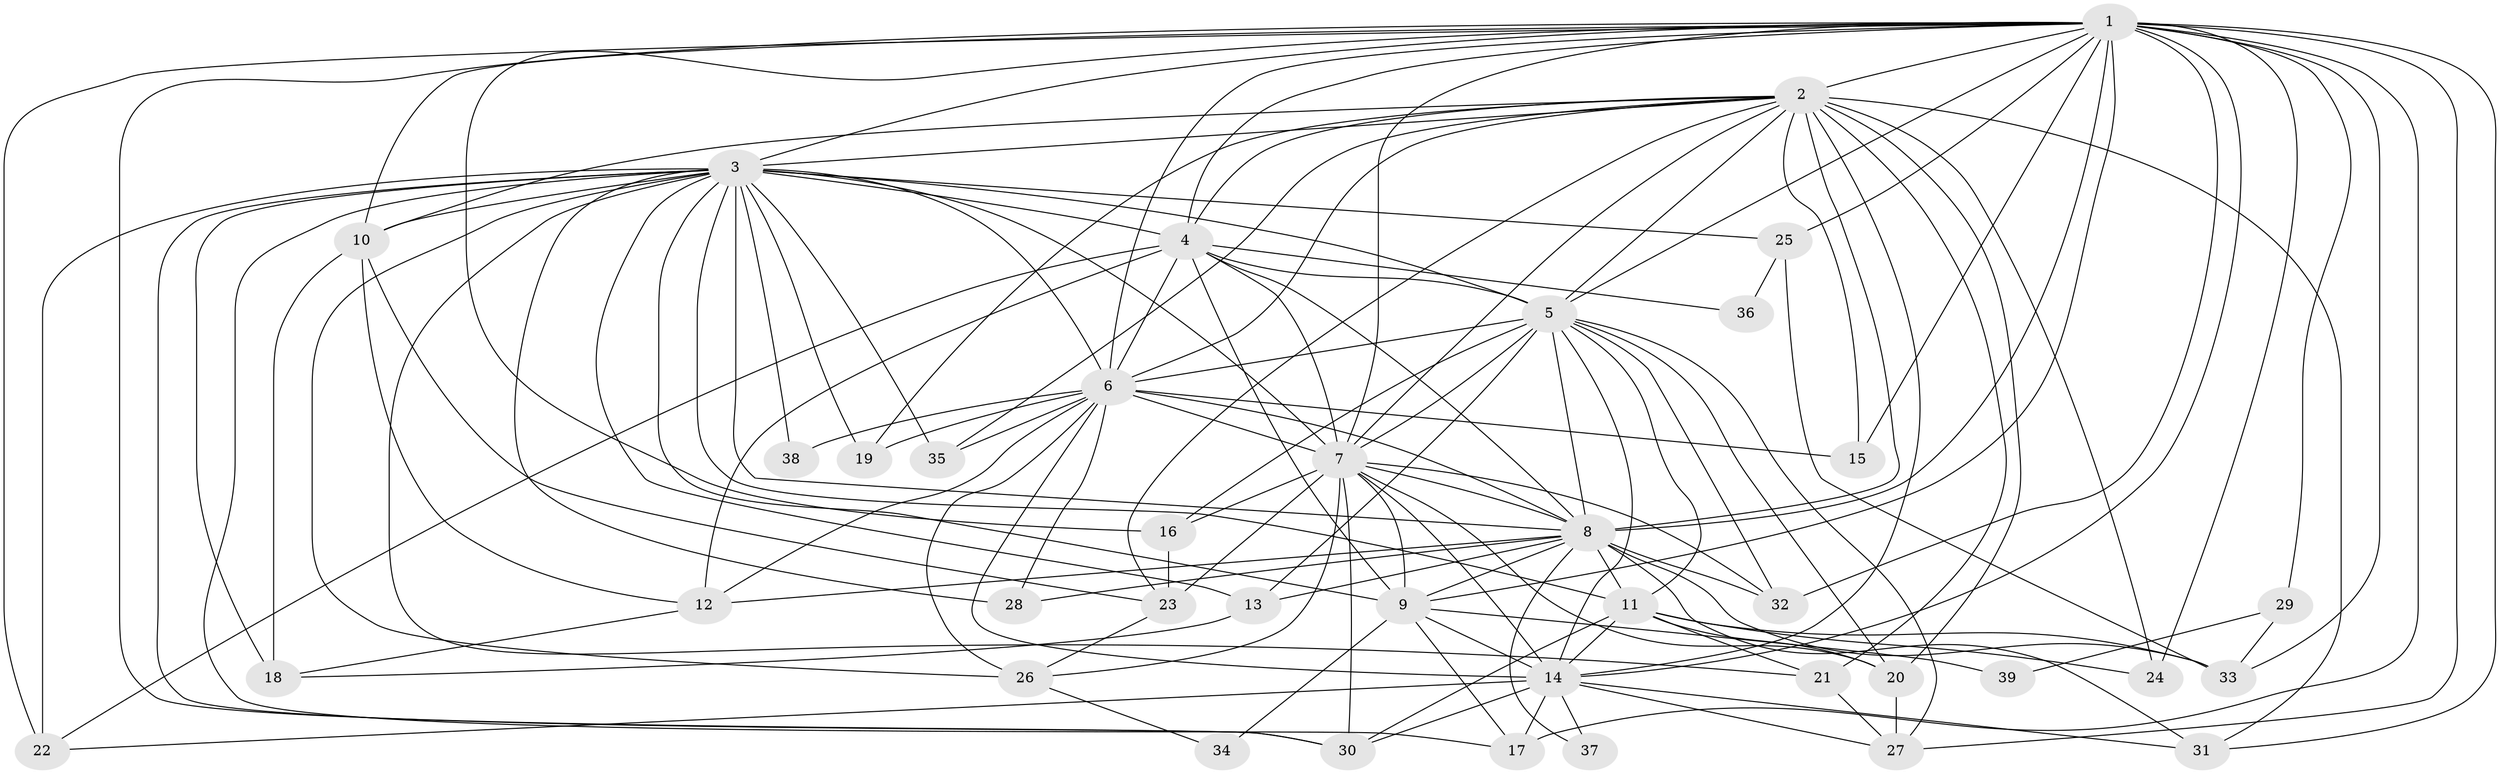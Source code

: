 // original degree distribution, {30: 0.008547008547008548, 25: 0.017094017094017096, 24: 0.017094017094017096, 26: 0.008547008547008548, 20: 0.017094017094017096, 23: 0.008547008547008548, 19: 0.008547008547008548, 5: 0.042735042735042736, 2: 0.5299145299145299, 3: 0.23076923076923078, 4: 0.1111111111111111}
// Generated by graph-tools (version 1.1) at 2025/49/03/04/25 22:49:33]
// undirected, 39 vertices, 134 edges
graph export_dot {
  node [color=gray90,style=filled];
  1;
  2;
  3;
  4;
  5;
  6;
  7;
  8;
  9;
  10;
  11;
  12;
  13;
  14;
  15;
  16;
  17;
  18;
  19;
  20;
  21;
  22;
  23;
  24;
  25;
  26;
  27;
  28;
  29;
  30;
  31;
  32;
  33;
  34;
  35;
  36;
  37;
  38;
  39;
  1 -- 2 [weight=1.0];
  1 -- 3 [weight=2.0];
  1 -- 4 [weight=1.0];
  1 -- 5 [weight=2.0];
  1 -- 6 [weight=1.0];
  1 -- 7 [weight=1.0];
  1 -- 8 [weight=3.0];
  1 -- 9 [weight=1.0];
  1 -- 10 [weight=1.0];
  1 -- 14 [weight=1.0];
  1 -- 15 [weight=1.0];
  1 -- 16 [weight=1.0];
  1 -- 17 [weight=3.0];
  1 -- 22 [weight=1.0];
  1 -- 24 [weight=1.0];
  1 -- 25 [weight=1.0];
  1 -- 27 [weight=1.0];
  1 -- 29 [weight=1.0];
  1 -- 30 [weight=1.0];
  1 -- 31 [weight=1.0];
  1 -- 32 [weight=1.0];
  1 -- 33 [weight=1.0];
  2 -- 3 [weight=2.0];
  2 -- 4 [weight=1.0];
  2 -- 5 [weight=1.0];
  2 -- 6 [weight=1.0];
  2 -- 7 [weight=1.0];
  2 -- 8 [weight=4.0];
  2 -- 10 [weight=1.0];
  2 -- 14 [weight=1.0];
  2 -- 15 [weight=1.0];
  2 -- 19 [weight=1.0];
  2 -- 20 [weight=1.0];
  2 -- 21 [weight=4.0];
  2 -- 23 [weight=1.0];
  2 -- 24 [weight=2.0];
  2 -- 31 [weight=1.0];
  2 -- 35 [weight=1.0];
  3 -- 4 [weight=2.0];
  3 -- 5 [weight=2.0];
  3 -- 6 [weight=2.0];
  3 -- 7 [weight=3.0];
  3 -- 8 [weight=4.0];
  3 -- 9 [weight=2.0];
  3 -- 10 [weight=6.0];
  3 -- 11 [weight=2.0];
  3 -- 13 [weight=1.0];
  3 -- 17 [weight=1.0];
  3 -- 18 [weight=2.0];
  3 -- 19 [weight=1.0];
  3 -- 21 [weight=1.0];
  3 -- 22 [weight=2.0];
  3 -- 25 [weight=2.0];
  3 -- 26 [weight=2.0];
  3 -- 28 [weight=1.0];
  3 -- 30 [weight=1.0];
  3 -- 35 [weight=1.0];
  3 -- 38 [weight=1.0];
  4 -- 5 [weight=1.0];
  4 -- 6 [weight=2.0];
  4 -- 7 [weight=2.0];
  4 -- 8 [weight=3.0];
  4 -- 9 [weight=10.0];
  4 -- 12 [weight=1.0];
  4 -- 22 [weight=1.0];
  4 -- 36 [weight=1.0];
  5 -- 6 [weight=3.0];
  5 -- 7 [weight=1.0];
  5 -- 8 [weight=2.0];
  5 -- 11 [weight=1.0];
  5 -- 13 [weight=3.0];
  5 -- 14 [weight=1.0];
  5 -- 16 [weight=1.0];
  5 -- 20 [weight=1.0];
  5 -- 27 [weight=1.0];
  5 -- 32 [weight=1.0];
  6 -- 7 [weight=1.0];
  6 -- 8 [weight=2.0];
  6 -- 12 [weight=1.0];
  6 -- 14 [weight=6.0];
  6 -- 15 [weight=1.0];
  6 -- 19 [weight=1.0];
  6 -- 26 [weight=1.0];
  6 -- 28 [weight=1.0];
  6 -- 35 [weight=1.0];
  6 -- 38 [weight=2.0];
  7 -- 8 [weight=2.0];
  7 -- 9 [weight=2.0];
  7 -- 14 [weight=1.0];
  7 -- 16 [weight=2.0];
  7 -- 20 [weight=1.0];
  7 -- 23 [weight=3.0];
  7 -- 26 [weight=1.0];
  7 -- 30 [weight=1.0];
  7 -- 32 [weight=1.0];
  8 -- 9 [weight=1.0];
  8 -- 11 [weight=6.0];
  8 -- 12 [weight=2.0];
  8 -- 13 [weight=1.0];
  8 -- 28 [weight=1.0];
  8 -- 31 [weight=1.0];
  8 -- 32 [weight=1.0];
  8 -- 33 [weight=1.0];
  8 -- 37 [weight=1.0];
  9 -- 14 [weight=1.0];
  9 -- 17 [weight=1.0];
  9 -- 34 [weight=1.0];
  9 -- 39 [weight=1.0];
  10 -- 12 [weight=1.0];
  10 -- 18 [weight=2.0];
  10 -- 23 [weight=1.0];
  11 -- 14 [weight=1.0];
  11 -- 20 [weight=1.0];
  11 -- 21 [weight=1.0];
  11 -- 24 [weight=1.0];
  11 -- 30 [weight=1.0];
  11 -- 33 [weight=2.0];
  12 -- 18 [weight=1.0];
  13 -- 18 [weight=1.0];
  14 -- 17 [weight=1.0];
  14 -- 22 [weight=1.0];
  14 -- 27 [weight=1.0];
  14 -- 30 [weight=1.0];
  14 -- 31 [weight=1.0];
  14 -- 37 [weight=1.0];
  16 -- 23 [weight=1.0];
  20 -- 27 [weight=1.0];
  21 -- 27 [weight=1.0];
  23 -- 26 [weight=1.0];
  25 -- 33 [weight=1.0];
  25 -- 36 [weight=2.0];
  26 -- 34 [weight=1.0];
  29 -- 33 [weight=1.0];
  29 -- 39 [weight=1.0];
}

